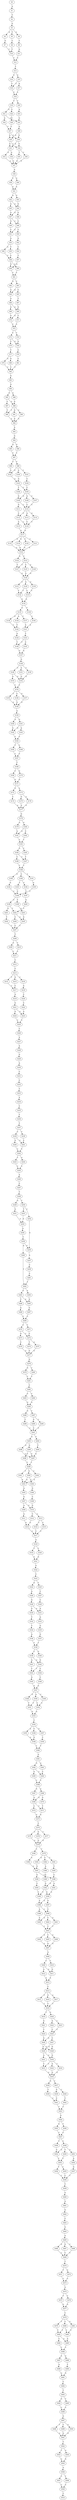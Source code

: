 strict digraph  {
	S0 -> S1 [ label = A ];
	S1 -> S2 [ label = T ];
	S2 -> S3 [ label = G ];
	S3 -> S4 [ label = A ];
	S3 -> S5 [ label = T ];
	S3 -> S6 [ label = G ];
	S4 -> S7 [ label = G ];
	S5 -> S8 [ label = C ];
	S6 -> S9 [ label = T ];
	S7 -> S10 [ label = T ];
	S8 -> S10 [ label = T ];
	S9 -> S11 [ label = G ];
	S10 -> S12 [ label = C ];
	S11 -> S12 [ label = C ];
	S12 -> S13 [ label = T ];
	S13 -> S14 [ label = C ];
	S13 -> S15 [ label = G ];
	S14 -> S16 [ label = T ];
	S15 -> S17 [ label = A ];
	S15 -> S16 [ label = T ];
	S16 -> S18 [ label = C ];
	S17 -> S18 [ label = C ];
	S18 -> S19 [ label = T ];
	S18 -> S20 [ label = C ];
	S19 -> S21 [ label = G ];
	S19 -> S22 [ label = C ];
	S20 -> S23 [ label = A ];
	S21 -> S24 [ label = A ];
	S21 -> S25 [ label = G ];
	S22 -> S26 [ label = C ];
	S23 -> S25 [ label = G ];
	S24 -> S27 [ label = T ];
	S25 -> S28 [ label = G ];
	S26 -> S27 [ label = T ];
	S27 -> S29 [ label = A ];
	S27 -> S30 [ label = G ];
	S28 -> S29 [ label = A ];
	S28 -> S30 [ label = G ];
	S29 -> S31 [ label = A ];
	S29 -> S32 [ label = C ];
	S30 -> S32 [ label = C ];
	S30 -> S31 [ label = A ];
	S31 -> S33 [ label = G ];
	S31 -> S34 [ label = A ];
	S32 -> S35 [ label = T ];
	S32 -> S36 [ label = C ];
	S33 -> S37 [ label = G ];
	S34 -> S37 [ label = G ];
	S35 -> S37 [ label = G ];
	S36 -> S37 [ label = G ];
	S37 -> S38 [ label = A ];
	S38 -> S39 [ label = C ];
	S38 -> S40 [ label = G ];
	S39 -> S41 [ label = A ];
	S40 -> S41 [ label = A ];
	S41 -> S42 [ label = A ];
	S41 -> S43 [ label = G ];
	S42 -> S44 [ label = G ];
	S42 -> S45 [ label = A ];
	S43 -> S44 [ label = G ];
	S44 -> S46 [ label = G ];
	S44 -> S47 [ label = A ];
	S45 -> S47 [ label = A ];
	S46 -> S48 [ label = C ];
	S47 -> S48 [ label = C ];
	S47 -> S49 [ label = G ];
	S48 -> S50 [ label = T ];
	S48 -> S51 [ label = C ];
	S49 -> S51 [ label = C ];
	S50 -> S52 [ label = G ];
	S51 -> S53 [ label = A ];
	S52 -> S54 [ label = C ];
	S53 -> S55 [ label = T ];
	S53 -> S56 [ label = A ];
	S54 -> S57 [ label = T ];
	S55 -> S58 [ label = C ];
	S56 -> S58 [ label = C ];
	S57 -> S59 [ label = G ];
	S58 -> S60 [ label = A ];
	S58 -> S59 [ label = G ];
	S59 -> S61 [ label = T ];
	S60 -> S61 [ label = T ];
	S61 -> S62 [ label = G ];
	S61 -> S63 [ label = C ];
	S62 -> S64 [ label = A ];
	S63 -> S65 [ label = C ];
	S63 -> S64 [ label = A ];
	S64 -> S66 [ label = A ];
	S65 -> S67 [ label = T ];
	S66 -> S68 [ label = A ];
	S66 -> S69 [ label = G ];
	S67 -> S69 [ label = G ];
	S68 -> S70 [ label = G ];
	S69 -> S71 [ label = T ];
	S69 -> S70 [ label = G ];
	S70 -> S72 [ label = C ];
	S71 -> S72 [ label = C ];
	S72 -> S73 [ label = C ];
	S72 -> S74 [ label = T ];
	S73 -> S75 [ label = C ];
	S73 -> S76 [ label = G ];
	S74 -> S76 [ label = G ];
	S75 -> S77 [ label = T ];
	S76 -> S78 [ label = C ];
	S77 -> S79 [ label = A ];
	S77 -> S80 [ label = G ];
	S78 -> S81 [ label = C ];
	S79 -> S82 [ label = T ];
	S80 -> S82 [ label = T ];
	S81 -> S82 [ label = T ];
	S82 -> S83 [ label = G ];
	S83 -> S84 [ label = G ];
	S84 -> S85 [ label = G ];
	S84 -> S86 [ label = A ];
	S85 -> S87 [ label = C ];
	S85 -> S88 [ label = G ];
	S86 -> S88 [ label = G ];
	S87 -> S89 [ label = T ];
	S88 -> S90 [ label = C ];
	S88 -> S89 [ label = T ];
	S88 -> S91 [ label = G ];
	S89 -> S92 [ label = A ];
	S90 -> S92 [ label = A ];
	S91 -> S92 [ label = A ];
	S92 -> S93 [ label = A ];
	S93 -> S94 [ label = G ];
	S94 -> S95 [ label = A ];
	S94 -> S96 [ label = G ];
	S95 -> S97 [ label = T ];
	S96 -> S97 [ label = T ];
	S97 -> S98 [ label = C ];
	S97 -> S99 [ label = T ];
	S98 -> S100 [ label = A ];
	S98 -> S101 [ label = T ];
	S98 -> S102 [ label = G ];
	S99 -> S102 [ label = G ];
	S100 -> S103 [ label = G ];
	S101 -> S104 [ label = C ];
	S102 -> S103 [ label = G ];
	S103 -> S105 [ label = C ];
	S103 -> S106 [ label = T ];
	S104 -> S105 [ label = C ];
	S105 -> S107 [ label = C ];
	S105 -> S108 [ label = A ];
	S105 -> S109 [ label = G ];
	S106 -> S109 [ label = G ];
	S107 -> S110 [ label = C ];
	S108 -> S110 [ label = C ];
	S109 -> S110 [ label = C ];
	S109 -> S111 [ label = G ];
	S110 -> S112 [ label = C ];
	S110 -> S113 [ label = A ];
	S110 -> S114 [ label = G ];
	S111 -> S112 [ label = C ];
	S112 -> S115 [ label = A ];
	S112 -> S116 [ label = C ];
	S113 -> S116 [ label = C ];
	S114 -> S116 [ label = C ];
	S115 -> S117 [ label = A ];
	S116 -> S117 [ label = A ];
	S117 -> S118 [ label = A ];
	S117 -> S119 [ label = G ];
	S117 -> S120 [ label = C ];
	S117 -> S121 [ label = T ];
	S118 -> S122 [ label = G ];
	S119 -> S122 [ label = G ];
	S120 -> S122 [ label = G ];
	S121 -> S122 [ label = G ];
	S122 -> S123 [ label = C ];
	S122 -> S124 [ label = G ];
	S123 -> S125 [ label = C ];
	S123 -> S126 [ label = A ];
	S123 -> S127 [ label = T ];
	S124 -> S127 [ label = T ];
	S125 -> S128 [ label = G ];
	S126 -> S128 [ label = G ];
	S127 -> S128 [ label = G ];
	S128 -> S129 [ label = A ];
	S128 -> S130 [ label = G ];
	S128 -> S131 [ label = C ];
	S129 -> S132 [ label = T ];
	S129 -> S133 [ label = C ];
	S130 -> S133 [ label = C ];
	S131 -> S132 [ label = T ];
	S132 -> S134 [ label = G ];
	S133 -> S134 [ label = G ];
	S134 -> S135 [ label = A ];
	S134 -> S136 [ label = T ];
	S135 -> S137 [ label = T ];
	S135 -> S138 [ label = G ];
	S135 -> S139 [ label = A ];
	S136 -> S140 [ label = C ];
	S137 -> S141 [ label = A ];
	S138 -> S142 [ label = T ];
	S139 -> S142 [ label = T ];
	S140 -> S141 [ label = A ];
	S141 -> S143 [ label = T ];
	S142 -> S144 [ label = A ];
	S143 -> S145 [ label = C ];
	S143 -> S146 [ label = T ];
	S144 -> S146 [ label = T ];
	S145 -> S147 [ label = G ];
	S146 -> S147 [ label = G ];
	S147 -> S148 [ label = G ];
	S148 -> S149 [ label = C ];
	S148 -> S150 [ label = T ];
	S148 -> S151 [ label = A ];
	S149 -> S152 [ label = G ];
	S149 -> S153 [ label = A ];
	S150 -> S152 [ label = G ];
	S151 -> S152 [ label = G ];
	S152 -> S154 [ label = C ];
	S153 -> S154 [ label = C ];
	S154 -> S155 [ label = T ];
	S154 -> S156 [ label = C ];
	S154 -> S157 [ label = G ];
	S155 -> S158 [ label = G ];
	S156 -> S158 [ label = G ];
	S157 -> S158 [ label = G ];
	S158 -> S159 [ label = A ];
	S159 -> S160 [ label = A ];
	S159 -> S161 [ label = G ];
	S160 -> S162 [ label = G ];
	S161 -> S163 [ label = A ];
	S161 -> S162 [ label = G ];
	S162 -> S164 [ label = C ];
	S163 -> S164 [ label = C ];
	S164 -> S165 [ label = T ];
	S164 -> S166 [ label = C ];
	S165 -> S167 [ label = C ];
	S166 -> S167 [ label = C ];
	S167 -> S168 [ label = T ];
	S168 -> S169 [ label = C ];
	S168 -> S170 [ label = G ];
	S169 -> S171 [ label = G ];
	S170 -> S171 [ label = G ];
	S171 -> S172 [ label = G ];
	S171 -> S173 [ label = A ];
	S172 -> S174 [ label = C ];
	S173 -> S175 [ label = G ];
	S173 -> S176 [ label = A ];
	S174 -> S177 [ label = A ];
	S175 -> S177 [ label = A ];
	S176 -> S177 [ label = A ];
	S177 -> S178 [ label = G ];
	S178 -> S179 [ label = A ];
	S178 -> S180 [ label = G ];
	S179 -> S181 [ label = A ];
	S180 -> S182 [ label = C ];
	S180 -> S181 [ label = A ];
	S181 -> S183 [ label = T ];
	S182 -> S183 [ label = T ];
	S183 -> S184 [ label = G ];
	S183 -> S185 [ label = C ];
	S184 -> S186 [ label = C ];
	S184 -> S187 [ label = T ];
	S185 -> S187 [ label = T ];
	S186 -> S188 [ label = T ];
	S187 -> S188 [ label = T ];
	S188 -> S189 [ label = G ];
	S188 -> S190 [ label = C ];
	S188 -> S191 [ label = T ];
	S189 -> S192 [ label = A ];
	S190 -> S193 [ label = T ];
	S190 -> S194 [ label = C ];
	S191 -> S195 [ label = G ];
	S192 -> S196 [ label = C ];
	S193 -> S196 [ label = C ];
	S194 -> S197 [ label = T ];
	S195 -> S196 [ label = C ];
	S196 -> S198 [ label = C ];
	S196 -> S199 [ label = T ];
	S197 -> S200 [ label = G ];
	S198 -> S201 [ label = G ];
	S198 -> S202 [ label = T ];
	S199 -> S203 [ label = A ];
	S200 -> S202 [ label = T ];
	S201 -> S204 [ label = T ];
	S202 -> S205 [ label = G ];
	S202 -> S206 [ label = C ];
	S203 -> S205 [ label = G ];
	S204 -> S207 [ label = C ];
	S205 -> S207 [ label = C ];
	S206 -> S207 [ label = C ];
	S207 -> S208 [ label = T ];
	S208 -> S209 [ label = A ];
	S208 -> S210 [ label = T ];
	S209 -> S211 [ label = C ];
	S210 -> S211 [ label = C ];
	S211 -> S212 [ label = C ];
	S212 -> S213 [ label = C ];
	S213 -> S214 [ label = T ];
	S213 -> S215 [ label = G ];
	S213 -> S216 [ label = C ];
	S214 -> S217 [ label = C ];
	S215 -> S217 [ label = C ];
	S216 -> S218 [ label = A ];
	S217 -> S219 [ label = A ];
	S218 -> S220 [ label = C ];
	S219 -> S221 [ label = G ];
	S220 -> S222 [ label = C ];
	S221 -> S223 [ label = A ];
	S221 -> S224 [ label = G ];
	S222 -> S223 [ label = A ];
	S223 -> S225 [ label = C ];
	S224 -> S225 [ label = C ];
	S225 -> S226 [ label = C ];
	S226 -> S227 [ label = A ];
	S227 -> S228 [ label = A ];
	S228 -> S229 [ label = G ];
	S229 -> S230 [ label = A ];
	S230 -> S231 [ label = C ];
	S231 -> S232 [ label = C ];
	S232 -> S233 [ label = T ];
	S233 -> S234 [ label = A ];
	S234 -> S235 [ label = C ];
	S235 -> S236 [ label = T ];
	S236 -> S237 [ label = T ];
	S237 -> S238 [ label = C ];
	S237 -> S239 [ label = T ];
	S238 -> S240 [ label = G ];
	S238 -> S241 [ label = C ];
	S239 -> S241 [ label = C ];
	S240 -> S242 [ label = C ];
	S241 -> S242 [ label = C ];
	S242 -> S243 [ label = T ];
	S242 -> S244 [ label = G ];
	S243 -> S245 [ label = C ];
	S244 -> S245 [ label = C ];
	S245 -> S246 [ label = A ];
	S246 -> S247 [ label = C ];
	S247 -> S248 [ label = T ];
	S248 -> S249 [ label = G ];
	S248 -> S250 [ label = T ];
	S249 -> S251 [ label = G ];
	S250 -> S252 [ label = C ];
	S250 -> S253 [ label = T ];
	S251 -> S254 [ label = G ];
	S252 -> S255 [ label = G ];
	S253 -> S254 [ label = G ];
	S254 -> S256 [ label = A ];
	S255 -> S257 [ label = A ];
	S256 -> S258 [ label = T ];
	S257 -> S259 [ label = C ];
	S258 -> S255 [ label = G ];
	S258 -> S260 [ label = G ];
	S259 -> S261 [ label = C ];
	S260 -> S262 [ label = T ];
	S261 -> S262 [ label = T ];
	S262 -> S263 [ label = G ];
	S262 -> S264 [ label = A ];
	S263 -> S265 [ label = A ];
	S263 -> S266 [ label = C ];
	S264 -> S265 [ label = A ];
	S265 -> S267 [ label = G ];
	S266 -> S268 [ label = A ];
	S267 -> S269 [ label = C ];
	S268 -> S269 [ label = C ];
	S269 -> S270 [ label = C ];
	S269 -> S271 [ label = T ];
	S270 -> S272 [ label = C ];
	S270 -> S273 [ label = A ];
	S271 -> S272 [ label = C ];
	S272 -> S274 [ label = T ];
	S272 -> S275 [ label = G ];
	S273 -> S276 [ label = C ];
	S274 -> S277 [ label = G ];
	S275 -> S277 [ label = G ];
	S276 -> S277 [ label = G ];
	S277 -> S278 [ label = G ];
	S278 -> S279 [ label = G ];
	S278 -> S280 [ label = C ];
	S279 -> S281 [ label = T ];
	S280 -> S281 [ label = T ];
	S281 -> S282 [ label = C ];
	S282 -> S283 [ label = C ];
	S282 -> S284 [ label = T ];
	S283 -> S285 [ label = G ];
	S284 -> S285 [ label = G ];
	S285 -> S286 [ label = G ];
	S285 -> S287 [ label = C ];
	S286 -> S288 [ label = T ];
	S287 -> S289 [ label = G ];
	S287 -> S290 [ label = C ];
	S288 -> S291 [ label = C ];
	S289 -> S291 [ label = C ];
	S290 -> S291 [ label = C ];
	S291 -> S292 [ label = C ];
	S291 -> S293 [ label = A ];
	S292 -> S294 [ label = T ];
	S293 -> S295 [ label = G ];
	S293 -> S296 [ label = A ];
	S294 -> S297 [ label = G ];
	S295 -> S298 [ label = C ];
	S295 -> S297 [ label = G ];
	S296 -> S297 [ label = G ];
	S297 -> S299 [ label = T ];
	S298 -> S299 [ label = T ];
	S299 -> S300 [ label = G ];
	S299 -> S301 [ label = T ];
	S299 -> S302 [ label = C ];
	S300 -> S303 [ label = A ];
	S300 -> S304 [ label = C ];
	S301 -> S303 [ label = A ];
	S302 -> S303 [ label = A ];
	S303 -> S305 [ label = A ];
	S304 -> S306 [ label = G ];
	S305 -> S307 [ label = G ];
	S306 -> S308 [ label = C ];
	S307 -> S309 [ label = A ];
	S307 -> S310 [ label = G ];
	S308 -> S310 [ label = G ];
	S309 -> S311 [ label = A ];
	S310 -> S312 [ label = C ];
	S310 -> S313 [ label = G ];
	S311 -> S314 [ label = G ];
	S312 -> S314 [ label = G ];
	S313 -> S315 [ label = C ];
	S313 -> S316 [ label = T ];
	S314 -> S317 [ label = C ];
	S315 -> S317 [ label = C ];
	S316 -> S317 [ label = C ];
	S317 -> S318 [ label = A ];
	S318 -> S319 [ label = T ];
	S318 -> S320 [ label = C ];
	S319 -> S321 [ label = G ];
	S320 -> S321 [ label = G ];
	S321 -> S322 [ label = G ];
	S322 -> S323 [ label = C ];
	S323 -> S324 [ label = A ];
	S323 -> S325 [ label = T ];
	S324 -> S326 [ label = A ];
	S325 -> S327 [ label = C ];
	S326 -> S328 [ label = G ];
	S327 -> S329 [ label = C ];
	S328 -> S330 [ label = G ];
	S328 -> S331 [ label = A ];
	S329 -> S331 [ label = A ];
	S330 -> S332 [ label = T ];
	S331 -> S333 [ label = A ];
	S332 -> S334 [ label = T ];
	S333 -> S335 [ label = G ];
	S334 -> S336 [ label = A ];
	S335 -> S337 [ label = G ];
	S336 -> S338 [ label = T ];
	S337 -> S338 [ label = T ];
	S338 -> S339 [ label = C ];
	S338 -> S340 [ label = G ];
	S339 -> S341 [ label = A ];
	S339 -> S342 [ label = G ];
	S340 -> S342 [ label = G ];
	S341 -> S343 [ label = T ];
	S342 -> S343 [ label = T ];
	S342 -> S344 [ label = C ];
	S343 -> S345 [ label = G ];
	S344 -> S346 [ label = C ];
	S345 -> S347 [ label = G ];
	S346 -> S347 [ label = G ];
	S347 -> S348 [ label = G ];
	S347 -> S349 [ label = C ];
	S347 -> S350 [ label = A ];
	S348 -> S351 [ label = T ];
	S349 -> S352 [ label = C ];
	S350 -> S352 [ label = C ];
	S350 -> S351 [ label = T ];
	S351 -> S353 [ label = G ];
	S352 -> S353 [ label = G ];
	S353 -> S354 [ label = C ];
	S354 -> S355 [ label = A ];
	S354 -> S356 [ label = C ];
	S354 -> S357 [ label = G ];
	S355 -> S358 [ label = G ];
	S356 -> S358 [ label = G ];
	S357 -> S359 [ label = C ];
	S358 -> S360 [ label = T ];
	S359 -> S360 [ label = T ];
	S360 -> S361 [ label = G ];
	S361 -> S362 [ label = G ];
	S361 -> S363 [ label = A ];
	S362 -> S364 [ label = C ];
	S362 -> S365 [ label = G ];
	S363 -> S364 [ label = C ];
	S364 -> S366 [ label = C ];
	S365 -> S366 [ label = C ];
	S366 -> S367 [ label = G ];
	S366 -> S368 [ label = A ];
	S367 -> S369 [ label = A ];
	S368 -> S369 [ label = A ];
	S368 -> S370 [ label = G ];
	S369 -> S371 [ label = T ];
	S369 -> S372 [ label = C ];
	S370 -> S371 [ label = T ];
	S371 -> S373 [ label = G ];
	S372 -> S373 [ label = G ];
	S373 -> S374 [ label = C ];
	S374 -> S375 [ label = C ];
	S374 -> S376 [ label = G ];
	S374 -> S377 [ label = T ];
	S375 -> S378 [ label = G ];
	S376 -> S378 [ label = G ];
	S377 -> S378 [ label = G ];
	S378 -> S379 [ label = T ];
	S378 -> S380 [ label = C ];
	S379 -> S381 [ label = T ];
	S379 -> S382 [ label = C ];
	S379 -> S383 [ label = G ];
	S380 -> S384 [ label = A ];
	S381 -> S385 [ label = T ];
	S382 -> S386 [ label = A ];
	S383 -> S387 [ label = G ];
	S384 -> S387 [ label = G ];
	S385 -> S388 [ label = C ];
	S386 -> S389 [ label = A ];
	S387 -> S388 [ label = C ];
	S387 -> S390 [ label = G ];
	S388 -> S391 [ label = A ];
	S388 -> S392 [ label = G ];
	S389 -> S392 [ label = G ];
	S390 -> S393 [ label = C ];
	S391 -> S394 [ label = A ];
	S392 -> S394 [ label = A ];
	S392 -> S395 [ label = C ];
	S393 -> S395 [ label = C ];
	S394 -> S396 [ label = A ];
	S394 -> S397 [ label = G ];
	S395 -> S396 [ label = A ];
	S396 -> S398 [ label = A ];
	S396 -> S399 [ label = C ];
	S397 -> S399 [ label = C ];
	S398 -> S400 [ label = A ];
	S399 -> S400 [ label = A ];
	S399 -> S401 [ label = G ];
	S399 -> S402 [ label = C ];
	S400 -> S403 [ label = T ];
	S401 -> S403 [ label = T ];
	S402 -> S403 [ label = T ];
	S403 -> S404 [ label = A ];
	S403 -> S405 [ label = C ];
	S403 -> S406 [ label = G ];
	S404 -> S407 [ label = G ];
	S405 -> S407 [ label = G ];
	S406 -> S407 [ label = G ];
	S407 -> S408 [ label = A ];
	S408 -> S409 [ label = C ];
	S408 -> S410 [ label = T ];
	S409 -> S411 [ label = G ];
	S409 -> S412 [ label = A ];
	S410 -> S411 [ label = G ];
	S411 -> S413 [ label = A ];
	S412 -> S413 [ label = A ];
	S413 -> S414 [ label = C ];
	S414 -> S415 [ label = C ];
	S414 -> S416 [ label = G ];
	S414 -> S417 [ label = A ];
	S415 -> S418 [ label = T ];
	S416 -> S418 [ label = T ];
	S417 -> S418 [ label = T ];
	S418 -> S419 [ label = T ];
	S418 -> S420 [ label = G ];
	S419 -> S421 [ label = G ];
	S420 -> S422 [ label = A ];
	S420 -> S423 [ label = C ];
	S421 -> S424 [ label = T ];
	S422 -> S425 [ label = C ];
	S423 -> S425 [ label = C ];
	S424 -> S426 [ label = G ];
	S425 -> S426 [ label = G ];
	S425 -> S427 [ label = C ];
	S426 -> S428 [ label = G ];
	S426 -> S429 [ label = A ];
	S427 -> S429 [ label = A ];
	S427 -> S428 [ label = G ];
	S428 -> S430 [ label = G ];
	S429 -> S430 [ label = G ];
	S429 -> S431 [ label = A ];
	S430 -> S432 [ label = A ];
	S430 -> S433 [ label = C ];
	S430 -> S434 [ label = T ];
	S431 -> S433 [ label = C ];
	S432 -> S435 [ label = G ];
	S433 -> S435 [ label = G ];
	S434 -> S435 [ label = G ];
	S435 -> S436 [ label = G ];
	S435 -> S437 [ label = C ];
	S436 -> S438 [ label = T ];
	S437 -> S439 [ label = G ];
	S437 -> S440 [ label = C ];
	S438 -> S441 [ label = C ];
	S439 -> S441 [ label = C ];
	S440 -> S442 [ label = T ];
	S441 -> S443 [ label = T ];
	S442 -> S443 [ label = T ];
	S443 -> S444 [ label = G ];
	S444 -> S445 [ label = G ];
	S444 -> S446 [ label = T ];
	S445 -> S447 [ label = C ];
	S446 -> S447 [ label = C ];
	S447 -> S448 [ label = C ];
	S447 -> S449 [ label = T ];
	S448 -> S450 [ label = T ];
	S448 -> S451 [ label = A ];
	S448 -> S452 [ label = G ];
	S449 -> S452 [ label = G ];
	S450 -> S453 [ label = C ];
	S451 -> S454 [ label = A ];
	S452 -> S453 [ label = C ];
	S453 -> S455 [ label = C ];
	S453 -> S456 [ label = T ];
	S454 -> S457 [ label = G ];
	S455 -> S458 [ label = C ];
	S456 -> S458 [ label = C ];
	S457 -> S458 [ label = C ];
	S458 -> S459 [ label = T ];
	S459 -> S460 [ label = G ];
	S460 -> S461 [ label = A ];
	S461 -> S462 [ label = G ];
	S462 -> S463 [ label = C ];
	S463 -> S464 [ label = G ];
	S464 -> S465 [ label = A ];
	S465 -> S466 [ label = A ];
	S465 -> S467 [ label = G ];
	S465 -> S468 [ label = C ];
	S466 -> S469 [ label = C ];
	S467 -> S469 [ label = C ];
	S468 -> S469 [ label = C ];
	S469 -> S470 [ label = T ];
	S470 -> S471 [ label = T ];
	S470 -> S472 [ label = G ];
	S471 -> S473 [ label = C ];
	S472 -> S473 [ label = C ];
	S473 -> S474 [ label = A ];
	S474 -> S475 [ label = T ];
	S474 -> S476 [ label = C ];
	S475 -> S477 [ label = G ];
	S476 -> S477 [ label = G ];
	S477 -> S478 [ label = C ];
	S478 -> S479 [ label = T ];
	S478 -> S480 [ label = C ];
	S478 -> S481 [ label = G ];
	S479 -> S482 [ label = T ];
	S480 -> S482 [ label = T ];
	S480 -> S483 [ label = C ];
	S481 -> S483 [ label = C ];
	S482 -> S484 [ label = C ];
	S482 -> S485 [ label = A ];
	S483 -> S485 [ label = A ];
	S484 -> S486 [ label = C ];
	S485 -> S486 [ label = C ];
	S486 -> S487 [ label = A ];
	S486 -> S488 [ label = G ];
	S487 -> S489 [ label = A ];
	S488 -> S490 [ label = T ];
	S489 -> S491 [ label = G ];
	S490 -> S491 [ label = G ];
	S491 -> S492 [ label = C ];
	S492 -> S493 [ label = T ];
	S493 -> S494 [ label = G ];
	S493 -> S495 [ label = T ];
	S494 -> S496 [ label = C ];
	S495 -> S496 [ label = C ];
	S496 -> S497 [ label = G ];
	S497 -> S498 [ label = T ];
	S497 -> S499 [ label = C ];
	S497 -> S500 [ label = G ];
	S498 -> S501 [ label = G ];
	S499 -> S501 [ label = G ];
	S500 -> S501 [ label = G ];
	S501 -> S502 [ label = T ];
	S502 -> S503 [ label = T ];
	S502 -> S504 [ label = G ];
	S503 -> S505 [ label = G ];
	S504 -> S505 [ label = G ];
	S505 -> S506 [ label = A ];
	S506 -> S507 [ label = C ];
	S506 -> S508 [ label = T ];
	S507 -> S509 [ label = C ];
	S508 -> S509 [ label = C ];
	S509 -> S510 [ label = C ];
}
